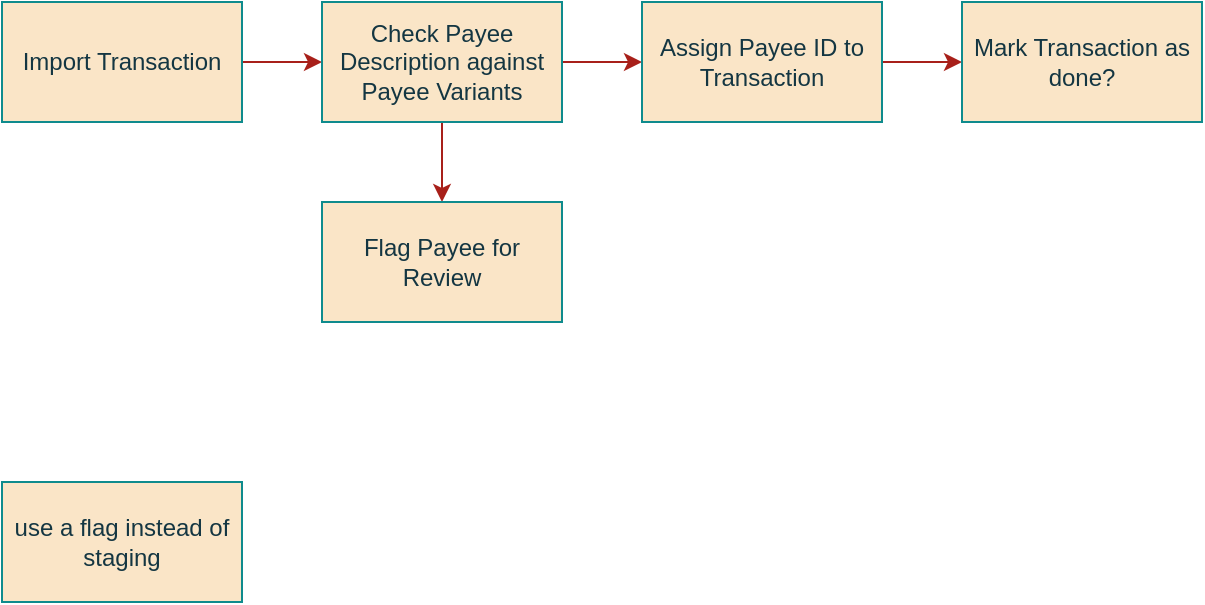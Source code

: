 <mxfile version="22.1.17" type="github" pages="2">
  <diagram name="Page-1" id="JLV0uFSh_k2bjosw7qAf">
    <mxGraphModel dx="1184" dy="731" grid="1" gridSize="10" guides="1" tooltips="1" connect="1" arrows="1" fold="1" page="1" pageScale="1" pageWidth="1100" pageHeight="850" math="0" shadow="0">
      <root>
        <mxCell id="0" />
        <mxCell id="1" parent="0" />
        <mxCell id="uNpmv1b55_jTAVhKI0HQ-3" value="" style="edgeStyle=orthogonalEdgeStyle;rounded=0;orthogonalLoop=1;jettySize=auto;html=1;labelBackgroundColor=none;fontColor=default;strokeColor=#A8201A;" parent="1" source="uNpmv1b55_jTAVhKI0HQ-1" target="uNpmv1b55_jTAVhKI0HQ-2" edge="1">
          <mxGeometry relative="1" as="geometry" />
        </mxCell>
        <mxCell id="uNpmv1b55_jTAVhKI0HQ-1" value="Import Transaction" style="rounded=0;whiteSpace=wrap;html=1;labelBackgroundColor=none;fillColor=#FAE5C7;strokeColor=#0F8B8D;fontColor=#143642;" parent="1" vertex="1">
          <mxGeometry x="40" y="40" width="120" height="60" as="geometry" />
        </mxCell>
        <mxCell id="uNpmv1b55_jTAVhKI0HQ-7" value="" style="edgeStyle=orthogonalEdgeStyle;rounded=0;orthogonalLoop=1;jettySize=auto;html=1;exitX=0.5;exitY=1;exitDx=0;exitDy=0;labelBackgroundColor=none;fontColor=default;strokeColor=#A8201A;" parent="1" source="uNpmv1b55_jTAVhKI0HQ-2" target="uNpmv1b55_jTAVhKI0HQ-6" edge="1">
          <mxGeometry relative="1" as="geometry" />
        </mxCell>
        <mxCell id="8YaCVZdc5NbbNqrA4xrY-6" style="edgeStyle=orthogonalEdgeStyle;rounded=0;orthogonalLoop=1;jettySize=auto;html=1;exitX=1;exitY=0.5;exitDx=0;exitDy=0;labelBackgroundColor=none;fontColor=default;strokeColor=#A8201A;" parent="1" source="uNpmv1b55_jTAVhKI0HQ-2" target="uNpmv1b55_jTAVhKI0HQ-4" edge="1">
          <mxGeometry relative="1" as="geometry" />
        </mxCell>
        <mxCell id="uNpmv1b55_jTAVhKI0HQ-2" value="Check Payee Description against Payee Variants" style="rounded=0;whiteSpace=wrap;html=1;labelBackgroundColor=none;fillColor=#FAE5C7;strokeColor=#0F8B8D;fontColor=#143642;" parent="1" vertex="1">
          <mxGeometry x="200" y="40" width="120" height="60" as="geometry" />
        </mxCell>
        <mxCell id="p2tG2rBm_FUyqW6Xfn4v-2" value="" style="edgeStyle=orthogonalEdgeStyle;rounded=0;orthogonalLoop=1;jettySize=auto;html=1;labelBackgroundColor=none;fontColor=default;strokeColor=#A8201A;" parent="1" source="uNpmv1b55_jTAVhKI0HQ-4" target="p2tG2rBm_FUyqW6Xfn4v-1" edge="1">
          <mxGeometry relative="1" as="geometry" />
        </mxCell>
        <mxCell id="uNpmv1b55_jTAVhKI0HQ-6" value="Flag Payee for Review" style="rounded=0;whiteSpace=wrap;html=1;labelBackgroundColor=none;fillColor=#FAE5C7;strokeColor=#0F8B8D;fontColor=#143642;" parent="1" vertex="1">
          <mxGeometry x="200" y="140" width="120" height="60" as="geometry" />
        </mxCell>
        <mxCell id="p2tG2rBm_FUyqW6Xfn4v-1" value="Mark Transaction as done?" style="rounded=0;whiteSpace=wrap;html=1;labelBackgroundColor=none;fillColor=#FAE5C7;strokeColor=#0F8B8D;fontColor=#143642;" parent="1" vertex="1">
          <mxGeometry x="520" y="40" width="120" height="60" as="geometry" />
        </mxCell>
        <mxCell id="uNpmv1b55_jTAVhKI0HQ-4" value="Assign Payee ID to Transaction" style="rounded=0;whiteSpace=wrap;html=1;labelBackgroundColor=none;fillColor=#FAE5C7;strokeColor=#0F8B8D;fontColor=#143642;" parent="1" vertex="1">
          <mxGeometry x="360" y="40" width="120" height="60" as="geometry" />
        </mxCell>
        <mxCell id="4cGyYlPEl06gifPE5YDO-1" value="use a flag instead of staging" style="rounded=0;whiteSpace=wrap;html=1;labelBackgroundColor=none;fillColor=#FAE5C7;strokeColor=#0F8B8D;fontColor=#143642;" vertex="1" parent="1">
          <mxGeometry x="40" y="280" width="120" height="60" as="geometry" />
        </mxCell>
      </root>
    </mxGraphModel>
  </diagram>
  <diagram id="v-T_93MSiWdhsLKjIAxs" name="Page-2">
    <mxGraphModel dx="794" dy="492" grid="1" gridSize="10" guides="1" tooltips="1" connect="1" arrows="1" fold="1" page="1" pageScale="1" pageWidth="850" pageHeight="1100" math="0" shadow="0">
      <root>
        <mxCell id="0" />
        <mxCell id="1" parent="0" />
      </root>
    </mxGraphModel>
  </diagram>
</mxfile>
